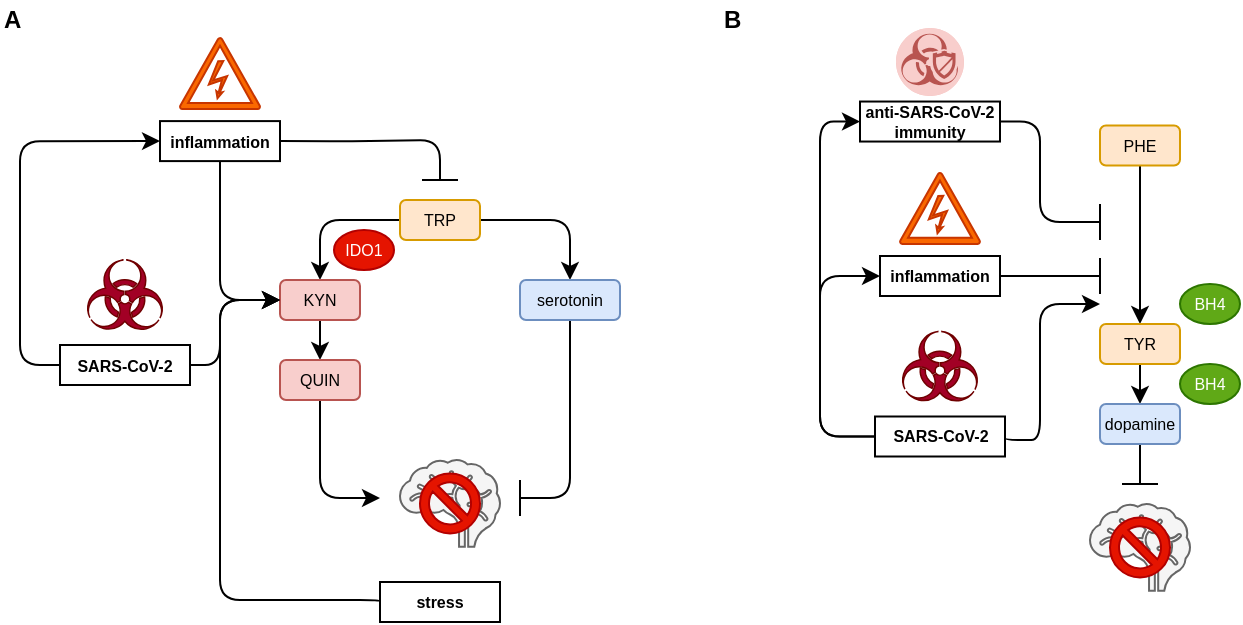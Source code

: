 <mxfile version="20.8.10" type="device"><diagram id="vO4f04G-AD3M8A1myA08" name="Page-1"><mxGraphModel dx="1418" dy="828" grid="1" gridSize="10" guides="1" tooltips="1" connect="1" arrows="1" fold="1" page="1" pageScale="1" pageWidth="690" pageHeight="980" math="0" shadow="0"><root><mxCell id="0"/><mxCell id="1" parent="0"/><mxCell id="mLUjD3GKObncS-k6vLoB-5" style="edgeStyle=orthogonalEdgeStyle;rounded=1;orthogonalLoop=1;jettySize=auto;html=1;exitX=1;exitY=0.5;exitDx=0;exitDy=0;entryX=0.5;entryY=0;entryDx=0;entryDy=0;fontSize=8;" parent="1" source="mLUjD3GKObncS-k6vLoB-1" target="mLUjD3GKObncS-k6vLoB-2" edge="1"><mxGeometry relative="1" as="geometry"/></mxCell><mxCell id="mLUjD3GKObncS-k6vLoB-6" style="edgeStyle=orthogonalEdgeStyle;rounded=1;orthogonalLoop=1;jettySize=auto;html=1;entryX=0.5;entryY=0;entryDx=0;entryDy=0;fontSize=8;" parent="1" source="mLUjD3GKObncS-k6vLoB-1" target="mLUjD3GKObncS-k6vLoB-3" edge="1"><mxGeometry relative="1" as="geometry"/></mxCell><mxCell id="mLUjD3GKObncS-k6vLoB-1" value="TRP" style="rounded=1;whiteSpace=wrap;html=1;fontSize=8;fillColor=#ffe6cc;strokeColor=#d79b00;" parent="1" vertex="1"><mxGeometry x="200" y="100" width="40" height="20" as="geometry"/></mxCell><mxCell id="mLUjD3GKObncS-k6vLoB-9" style="edgeStyle=orthogonalEdgeStyle;orthogonalLoop=1;jettySize=auto;html=1;fontSize=8;strokeWidth=1;comic=0;jumpStyle=none;sketch=0;shadow=0;rounded=1;startArrow=none;startFill=0;endArrow=baseDash;endFill=0;endSize=16;" parent="1" source="mLUjD3GKObncS-k6vLoB-2" edge="1"><mxGeometry relative="1" as="geometry"><mxPoint x="260" y="249" as="targetPoint"/><Array as="points"><mxPoint x="285" y="249"/></Array></mxGeometry></mxCell><mxCell id="mLUjD3GKObncS-k6vLoB-2" value="serotonin" style="rounded=1;whiteSpace=wrap;html=1;fontSize=8;fillColor=#dae8fc;strokeColor=#6c8ebf;" parent="1" vertex="1"><mxGeometry x="260" y="140" width="50" height="20" as="geometry"/></mxCell><mxCell id="mLUjD3GKObncS-k6vLoB-7" style="edgeStyle=orthogonalEdgeStyle;rounded=0;orthogonalLoop=1;jettySize=auto;html=1;exitX=0.5;exitY=1;exitDx=0;exitDy=0;entryX=0.5;entryY=0;entryDx=0;entryDy=0;fontSize=8;" parent="1" source="mLUjD3GKObncS-k6vLoB-3" target="mLUjD3GKObncS-k6vLoB-4" edge="1"><mxGeometry relative="1" as="geometry"/></mxCell><mxCell id="mLUjD3GKObncS-k6vLoB-3" value="KYN" style="rounded=1;whiteSpace=wrap;html=1;fontSize=8;fillColor=#f8cecc;strokeColor=#b85450;" parent="1" vertex="1"><mxGeometry x="140" y="140" width="40" height="20" as="geometry"/></mxCell><mxCell id="mLUjD3GKObncS-k6vLoB-11" style="edgeStyle=orthogonalEdgeStyle;rounded=1;orthogonalLoop=1;jettySize=auto;html=1;exitX=0.5;exitY=1;exitDx=0;exitDy=0;fontSize=8;endArrow=classic;endFill=1;endSize=6;" parent="1" source="mLUjD3GKObncS-k6vLoB-4" edge="1"><mxGeometry relative="1" as="geometry"><mxPoint x="190" y="249" as="targetPoint"/><Array as="points"><mxPoint x="160" y="249"/></Array></mxGeometry></mxCell><mxCell id="mLUjD3GKObncS-k6vLoB-4" value="QUIN" style="rounded=1;whiteSpace=wrap;html=1;fontSize=8;fillColor=#f8cecc;strokeColor=#b85450;" parent="1" vertex="1"><mxGeometry x="140" y="180" width="40" height="20" as="geometry"/></mxCell><mxCell id="mLUjD3GKObncS-k6vLoB-10" value="IDO1" style="ellipse;whiteSpace=wrap;html=1;fontSize=8;fillColor=#e51400;fontColor=#ffffff;strokeColor=#B20000;" parent="1" vertex="1"><mxGeometry x="167" y="115" width="30" height="20" as="geometry"/></mxCell><mxCell id="mLUjD3GKObncS-k6vLoB-15" value="" style="group" parent="1" vertex="1" connectable="0"><mxGeometry x="200" y="230" width="50" height="43.37" as="geometry"/></mxCell><mxCell id="mLUjD3GKObncS-k6vLoB-13" value="" style="shape=mxgraph.signs.healthcare.brain;html=1;pointerEvents=1;fillColor=#f5f5f5;strokeColor=#666666;verticalLabelPosition=bottom;verticalAlign=top;align=center;sketch=0;fontSize=8;aspect=fixed;fontColor=#333333;" parent="mLUjD3GKObncS-k6vLoB-15" vertex="1"><mxGeometry width="50" height="43.37" as="geometry"/></mxCell><mxCell id="mLUjD3GKObncS-k6vLoB-14" value="" style="verticalLabelPosition=bottom;verticalAlign=top;html=1;shape=mxgraph.basic.no_symbol;fontSize=8;aspect=fixed;fillColor=#e51400;fontColor=#ffffff;strokeColor=#B20000;" parent="mLUjD3GKObncS-k6vLoB-15" vertex="1"><mxGeometry x="10" y="6.69" width="30" height="30" as="geometry"/></mxCell><mxCell id="mLUjD3GKObncS-k6vLoB-22" value="" style="group" parent="1" vertex="1" connectable="0"><mxGeometry x="30" y="120" width="65" height="72.5" as="geometry"/></mxCell><mxCell id="mLUjD3GKObncS-k6vLoB-20" value="" style="fontColor=#ffffff;verticalAlign=top;verticalLabelPosition=bottom;labelPosition=center;align=center;html=1;outlineConnect=0;fillColor=#a20025;strokeColor=#6F0000;gradientDirection=north;strokeWidth=2;shape=mxgraph.networks.virus;fontSize=8;aspect=fixed;" parent="mLUjD3GKObncS-k6vLoB-22" vertex="1"><mxGeometry x="12.5" y="10" width="40" height="36" as="geometry"/></mxCell><mxCell id="mLUjD3GKObncS-k6vLoB-21" value="SARS-CoV-2" style="rounded=0;whiteSpace=wrap;html=1;fontSize=8;fontStyle=1" parent="mLUjD3GKObncS-k6vLoB-22" vertex="1"><mxGeometry y="52.5" width="65" height="20" as="geometry"/></mxCell><mxCell id="mLUjD3GKObncS-k6vLoB-23" style="edgeStyle=orthogonalEdgeStyle;rounded=1;comic=0;sketch=0;jumpStyle=none;jumpSize=6;orthogonalLoop=1;jettySize=auto;html=1;entryX=0;entryY=0.5;entryDx=0;entryDy=0;shadow=0;fontSize=8;startArrow=none;startFill=0;endArrow=classic;endFill=1;endSize=6;strokeWidth=1;" parent="1" source="mLUjD3GKObncS-k6vLoB-21" target="mLUjD3GKObncS-k6vLoB-3" edge="1"><mxGeometry relative="1" as="geometry"><Array as="points"><mxPoint x="110" y="183"/><mxPoint x="110" y="150"/></Array></mxGeometry></mxCell><mxCell id="mLUjD3GKObncS-k6vLoB-32" value="" style="group" parent="1" vertex="1" connectable="0"><mxGeometry x="80" y="19" width="60" height="61.55" as="geometry"/></mxCell><mxCell id="mLUjD3GKObncS-k6vLoB-26" value="" style="shape=mxgraph.signs.safety.high_voltage_3;html=1;pointerEvents=1;fillColor=#fa6800;strokeColor=#C73500;verticalLabelPosition=bottom;verticalAlign=top;align=center;sketch=0;fontSize=8;aspect=fixed;fontColor=#000000;" parent="mLUjD3GKObncS-k6vLoB-32" vertex="1"><mxGeometry x="10" width="40" height="35.55" as="geometry"/></mxCell><mxCell id="mLUjD3GKObncS-k6vLoB-27" value="inflammation" style="rounded=0;whiteSpace=wrap;html=1;fontSize=8;fontStyle=1" parent="mLUjD3GKObncS-k6vLoB-32" vertex="1"><mxGeometry y="41.55" width="60" height="20" as="geometry"/></mxCell><mxCell id="mLUjD3GKObncS-k6vLoB-33" style="edgeStyle=orthogonalEdgeStyle;rounded=1;comic=0;sketch=0;jumpStyle=none;jumpSize=6;orthogonalLoop=1;jettySize=auto;html=1;exitX=1;exitY=0.5;exitDx=0;exitDy=0;shadow=0;fontSize=8;startArrow=none;startFill=0;endArrow=baseDash;endFill=0;endSize=16;strokeWidth=1;" parent="1" source="mLUjD3GKObncS-k6vLoB-27" edge="1"><mxGeometry relative="1" as="geometry"><mxPoint x="220" y="90" as="targetPoint"/><Array as="points"><mxPoint x="175" y="71"/><mxPoint x="220" y="70"/></Array></mxGeometry></mxCell><mxCell id="mLUjD3GKObncS-k6vLoB-34" style="edgeStyle=orthogonalEdgeStyle;rounded=1;comic=0;sketch=0;jumpStyle=none;jumpSize=6;orthogonalLoop=1;jettySize=auto;html=1;entryX=0;entryY=0.5;entryDx=0;entryDy=0;shadow=0;fontSize=8;startArrow=none;startFill=0;endArrow=classic;endFill=1;endSize=6;strokeWidth=1;" parent="1" source="mLUjD3GKObncS-k6vLoB-21" target="mLUjD3GKObncS-k6vLoB-27" edge="1"><mxGeometry relative="1" as="geometry"><Array as="points"><mxPoint x="10" y="183"/><mxPoint x="10" y="71"/></Array></mxGeometry></mxCell><mxCell id="mLUjD3GKObncS-k6vLoB-35" style="edgeStyle=orthogonalEdgeStyle;rounded=1;comic=0;sketch=0;jumpStyle=none;jumpSize=6;orthogonalLoop=1;jettySize=auto;html=1;exitX=0.5;exitY=1;exitDx=0;exitDy=0;entryX=0;entryY=0.5;entryDx=0;entryDy=0;shadow=0;fontSize=8;startArrow=none;startFill=0;endArrow=classic;endFill=1;endSize=6;strokeWidth=1;" parent="1" source="mLUjD3GKObncS-k6vLoB-27" target="mLUjD3GKObncS-k6vLoB-3" edge="1"><mxGeometry relative="1" as="geometry"/></mxCell><mxCell id="mLUjD3GKObncS-k6vLoB-40" style="edgeStyle=orthogonalEdgeStyle;rounded=1;comic=0;sketch=0;jumpStyle=none;jumpSize=6;orthogonalLoop=1;jettySize=auto;html=1;exitX=0.5;exitY=1;exitDx=0;exitDy=0;entryX=0.5;entryY=0;entryDx=0;entryDy=0;shadow=0;fontSize=8;startArrow=none;startFill=0;endArrow=classic;endFill=1;endSize=6;strokeWidth=1;" parent="1" source="mLUjD3GKObncS-k6vLoB-37" target="mLUjD3GKObncS-k6vLoB-38" edge="1"><mxGeometry relative="1" as="geometry"/></mxCell><mxCell id="mLUjD3GKObncS-k6vLoB-37" value="PHE" style="rounded=1;whiteSpace=wrap;html=1;fontSize=8;fillColor=#ffe6cc;strokeColor=#d79b00;" parent="1" vertex="1"><mxGeometry x="550" y="62.77" width="40" height="20" as="geometry"/></mxCell><mxCell id="mLUjD3GKObncS-k6vLoB-41" style="edgeStyle=orthogonalEdgeStyle;rounded=1;comic=0;sketch=0;jumpStyle=none;jumpSize=6;orthogonalLoop=1;jettySize=auto;html=1;exitX=0.5;exitY=1;exitDx=0;exitDy=0;entryX=0.5;entryY=0;entryDx=0;entryDy=0;shadow=0;fontSize=8;startArrow=none;startFill=0;endArrow=classic;endFill=1;endSize=6;strokeWidth=1;" parent="1" source="mLUjD3GKObncS-k6vLoB-38" target="mLUjD3GKObncS-k6vLoB-39" edge="1"><mxGeometry relative="1" as="geometry"/></mxCell><mxCell id="mLUjD3GKObncS-k6vLoB-38" value="TYR" style="rounded=1;whiteSpace=wrap;html=1;fontSize=8;fillColor=#ffe6cc;strokeColor=#d79b00;" parent="1" vertex="1"><mxGeometry x="550" y="162" width="40" height="20" as="geometry"/></mxCell><mxCell id="mLUjD3GKObncS-k6vLoB-49" style="edgeStyle=orthogonalEdgeStyle;rounded=1;comic=0;sketch=0;jumpStyle=none;jumpSize=6;orthogonalLoop=1;jettySize=auto;html=1;shadow=0;fontSize=8;startArrow=none;startFill=0;endArrow=baseDash;endFill=0;endSize=16;strokeWidth=1;" parent="1" source="mLUjD3GKObncS-k6vLoB-39" edge="1"><mxGeometry relative="1" as="geometry"><mxPoint x="570" y="242" as="targetPoint"/></mxGeometry></mxCell><mxCell id="mLUjD3GKObncS-k6vLoB-39" value="dopamine" style="rounded=1;whiteSpace=wrap;html=1;fontSize=8;fillColor=#dae8fc;strokeColor=#6c8ebf;" parent="1" vertex="1"><mxGeometry x="550" y="202" width="40" height="20" as="geometry"/></mxCell><mxCell id="mLUjD3GKObncS-k6vLoB-45" value="" style="group" parent="1" vertex="1" connectable="0"><mxGeometry x="545" y="252" width="50" height="43.37" as="geometry"/></mxCell><mxCell id="mLUjD3GKObncS-k6vLoB-46" value="" style="shape=mxgraph.signs.healthcare.brain;html=1;pointerEvents=1;fillColor=#f5f5f5;strokeColor=#666666;verticalLabelPosition=bottom;verticalAlign=top;align=center;sketch=0;fontSize=8;aspect=fixed;fontColor=#333333;" parent="mLUjD3GKObncS-k6vLoB-45" vertex="1"><mxGeometry width="50" height="43.37" as="geometry"/></mxCell><mxCell id="mLUjD3GKObncS-k6vLoB-47" value="" style="verticalLabelPosition=bottom;verticalAlign=top;html=1;shape=mxgraph.basic.no_symbol;fontSize=8;aspect=fixed;fillColor=#e51400;fontColor=#ffffff;strokeColor=#B20000;" parent="mLUjD3GKObncS-k6vLoB-45" vertex="1"><mxGeometry x="10" y="6.69" width="30" height="30" as="geometry"/></mxCell><mxCell id="mLUjD3GKObncS-k6vLoB-50" value="A" style="text;html=1;strokeColor=none;fillColor=none;align=left;verticalAlign=middle;whiteSpace=wrap;rounded=0;fontSize=12;fontStyle=1" parent="1" vertex="1"><mxGeometry width="20" height="20" as="geometry"/></mxCell><mxCell id="mLUjD3GKObncS-k6vLoB-51" value="B" style="text;html=1;strokeColor=none;fillColor=none;align=left;verticalAlign=middle;whiteSpace=wrap;rounded=0;fontSize=12;fontStyle=1" parent="1" vertex="1"><mxGeometry x="360" width="20" height="20" as="geometry"/></mxCell><mxCell id="mLUjD3GKObncS-k6vLoB-53" value="" style="group" parent="1" vertex="1" connectable="0"><mxGeometry x="440" y="86.45" width="60" height="61.55" as="geometry"/></mxCell><mxCell id="mLUjD3GKObncS-k6vLoB-54" value="" style="shape=mxgraph.signs.safety.high_voltage_3;html=1;pointerEvents=1;fillColor=#fa6800;strokeColor=#C73500;verticalLabelPosition=bottom;verticalAlign=top;align=center;sketch=0;fontSize=8;aspect=fixed;fontColor=#000000;" parent="mLUjD3GKObncS-k6vLoB-53" vertex="1"><mxGeometry x="10" width="40" height="35.55" as="geometry"/></mxCell><mxCell id="mLUjD3GKObncS-k6vLoB-55" value="inflammation" style="rounded=0;whiteSpace=wrap;html=1;fontSize=8;fontStyle=1" parent="mLUjD3GKObncS-k6vLoB-53" vertex="1"><mxGeometry y="41.55" width="60" height="20" as="geometry"/></mxCell><mxCell id="mLUjD3GKObncS-k6vLoB-56" value="" style="group" parent="1" vertex="1" connectable="0"><mxGeometry x="437.5" y="155.75" width="65" height="72.5" as="geometry"/></mxCell><mxCell id="mLUjD3GKObncS-k6vLoB-57" value="" style="fontColor=#ffffff;verticalAlign=top;verticalLabelPosition=bottom;labelPosition=center;align=center;html=1;outlineConnect=0;fillColor=#a20025;strokeColor=#6F0000;gradientDirection=north;strokeWidth=2;shape=mxgraph.networks.virus;fontSize=8;aspect=fixed;" parent="mLUjD3GKObncS-k6vLoB-56" vertex="1"><mxGeometry x="12.5" y="10" width="40" height="36" as="geometry"/></mxCell><mxCell id="mLUjD3GKObncS-k6vLoB-58" value="SARS-CoV-2" style="rounded=0;whiteSpace=wrap;html=1;fontSize=8;fontStyle=1" parent="mLUjD3GKObncS-k6vLoB-56" vertex="1"><mxGeometry y="52.5" width="65" height="20" as="geometry"/></mxCell><mxCell id="mLUjD3GKObncS-k6vLoB-59" style="edgeStyle=orthogonalEdgeStyle;rounded=1;comic=0;sketch=0;jumpStyle=none;jumpSize=6;orthogonalLoop=1;jettySize=auto;html=1;exitX=1;exitY=0.5;exitDx=0;exitDy=0;shadow=0;fontSize=12;startArrow=none;startFill=0;endArrow=classic;endFill=1;endSize=6;strokeWidth=1;" parent="1" source="mLUjD3GKObncS-k6vLoB-58" edge="1"><mxGeometry relative="1" as="geometry"><mxPoint x="550" y="152" as="targetPoint"/><Array as="points"><mxPoint x="520" y="220"/><mxPoint x="520" y="152"/></Array></mxGeometry></mxCell><mxCell id="mLUjD3GKObncS-k6vLoB-60" style="edgeStyle=orthogonalEdgeStyle;rounded=1;comic=0;sketch=0;jumpStyle=none;jumpSize=6;orthogonalLoop=1;jettySize=auto;html=1;exitX=1;exitY=0.5;exitDx=0;exitDy=0;shadow=0;fontSize=12;startArrow=none;startFill=0;endArrow=baseDash;endFill=0;endSize=16;strokeWidth=1;" parent="1" source="mLUjD3GKObncS-k6vLoB-55" edge="1"><mxGeometry relative="1" as="geometry"><mxPoint x="550" y="138" as="targetPoint"/><Array as="points"/></mxGeometry></mxCell><mxCell id="mLUjD3GKObncS-k6vLoB-61" value="BH4" style="ellipse;whiteSpace=wrap;html=1;fontSize=8;fillColor=#60a917;fontColor=#ffffff;strokeColor=#2D7600;" parent="1" vertex="1"><mxGeometry x="590" y="182" width="30" height="20" as="geometry"/></mxCell><mxCell id="mLUjD3GKObncS-k6vLoB-62" value="BH4" style="ellipse;whiteSpace=wrap;html=1;fontSize=8;fillColor=#60a917;fontColor=#ffffff;strokeColor=#2D7600;" parent="1" vertex="1"><mxGeometry x="590" y="142" width="30" height="20" as="geometry"/></mxCell><mxCell id="PInt_nQl8q2ne6tG1iJN-2" style="edgeStyle=orthogonalEdgeStyle;rounded=1;orthogonalLoop=1;jettySize=auto;html=1;exitX=0;exitY=0.5;exitDx=0;exitDy=0;" parent="1" source="PInt_nQl8q2ne6tG1iJN-1" edge="1"><mxGeometry relative="1" as="geometry"><mxPoint x="140" y="150" as="targetPoint"/><Array as="points"><mxPoint x="190" y="300"/><mxPoint x="110" y="300"/><mxPoint x="110" y="150"/></Array></mxGeometry></mxCell><mxCell id="PInt_nQl8q2ne6tG1iJN-1" value="stress" style="rounded=0;whiteSpace=wrap;html=1;fontSize=8;fontStyle=1" parent="1" vertex="1"><mxGeometry x="190" y="291" width="60" height="20" as="geometry"/></mxCell><mxCell id="PInt_nQl8q2ne6tG1iJN-6" value="" style="fillColor=#f8cecc;verticalLabelPosition=bottom;sketch=0;html=1;strokeColor=#b85450;verticalAlign=top;align=center;points=[[0.145,0.145,0],[0.5,0,0],[0.855,0.145,0],[1,0.5,0],[0.855,0.855,0],[0.5,1,0],[0.145,0.855,0],[0,0.5,0]];pointerEvents=1;shape=mxgraph.cisco_safe.compositeIcon;bgIcon=ellipse;resIcon=mxgraph.cisco_safe.capability.anti_virus;aspect=fixed;" parent="1" vertex="1"><mxGeometry x="448" y="14" width="34" height="34" as="geometry"/></mxCell><mxCell id="PInt_nQl8q2ne6tG1iJN-9" style="edgeStyle=orthogonalEdgeStyle;rounded=1;orthogonalLoop=1;jettySize=auto;html=1;exitX=1;exitY=0.5;exitDx=0;exitDy=0;endArrow=baseDash;endFill=0;endSize=16;" parent="1" source="PInt_nQl8q2ne6tG1iJN-8" edge="1"><mxGeometry relative="1" as="geometry"><mxPoint x="550" y="111" as="targetPoint"/><Array as="points"><mxPoint x="520" y="61"/><mxPoint x="520" y="111"/></Array></mxGeometry></mxCell><mxCell id="PInt_nQl8q2ne6tG1iJN-8" value="anti-SARS-CoV-2 immunity" style="rounded=0;whiteSpace=wrap;html=1;fontSize=8;fontStyle=1" parent="1" vertex="1"><mxGeometry x="430" y="50.77" width="70" height="20" as="geometry"/></mxCell><mxCell id="PInt_nQl8q2ne6tG1iJN-11" style="edgeStyle=orthogonalEdgeStyle;rounded=1;orthogonalLoop=1;jettySize=auto;html=1;entryX=0;entryY=0.5;entryDx=0;entryDy=0;endArrow=classic;endFill=1;endSize=6;" parent="1" source="mLUjD3GKObncS-k6vLoB-58" target="mLUjD3GKObncS-k6vLoB-55" edge="1"><mxGeometry relative="1" as="geometry"><Array as="points"><mxPoint x="410" y="218"/><mxPoint x="410" y="138"/></Array></mxGeometry></mxCell><mxCell id="PInt_nQl8q2ne6tG1iJN-12" style="edgeStyle=orthogonalEdgeStyle;rounded=1;orthogonalLoop=1;jettySize=auto;html=1;exitX=0;exitY=0.5;exitDx=0;exitDy=0;entryX=0;entryY=0.5;entryDx=0;entryDy=0;endArrow=classic;endFill=1;endSize=6;" parent="1" source="mLUjD3GKObncS-k6vLoB-58" target="PInt_nQl8q2ne6tG1iJN-8" edge="1"><mxGeometry relative="1" as="geometry"/></mxCell></root></mxGraphModel></diagram></mxfile>